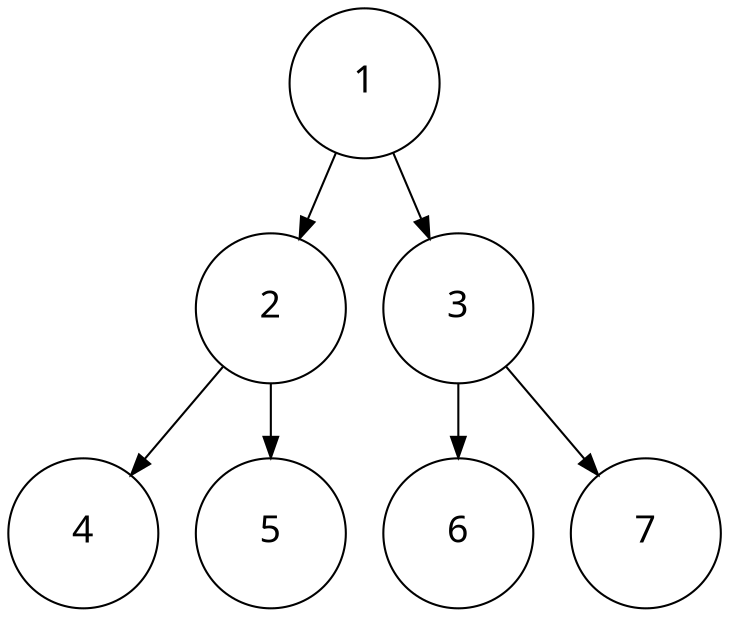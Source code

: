 digraph {
	name="" rankdir=TB
	1 [label=<<FONT POINT-SIZE="18" FACE="ubuntu">1</FONT><BR ALIGN="CENTER"/>> height=1 shape=circle width=1]
	2 [label=<<FONT POINT-SIZE="18" FACE="ubuntu">2</FONT><BR ALIGN="CENTER"/>> height=1 shape=circle width=1]
	3 [label=<<FONT POINT-SIZE="18" FACE="ubuntu">3</FONT><BR ALIGN="CENTER"/>> height=1 shape=circle width=1]
	4 [label=<<FONT POINT-SIZE="18" FACE="ubuntu">4</FONT><BR ALIGN="CENTER"/>> height=1 shape=circle width=1]
	5 [label=<<FONT POINT-SIZE="18" FACE="ubuntu">5</FONT><BR ALIGN="CENTER"/>> height=1 shape=circle width=1]
	6 [label=<<FONT POINT-SIZE="18" FACE="ubuntu">6</FONT><BR ALIGN="CENTER"/>> height=1 shape=circle width=1]
	7 [label=<<FONT POINT-SIZE="18" FACE="ubuntu">7</FONT><BR ALIGN="CENTER"/>> height=1 shape=circle width=1]
	1 -> 2
	1 -> 3
	2 -> 4
	2 -> 5
	3 -> 6
	3 -> 7
}
